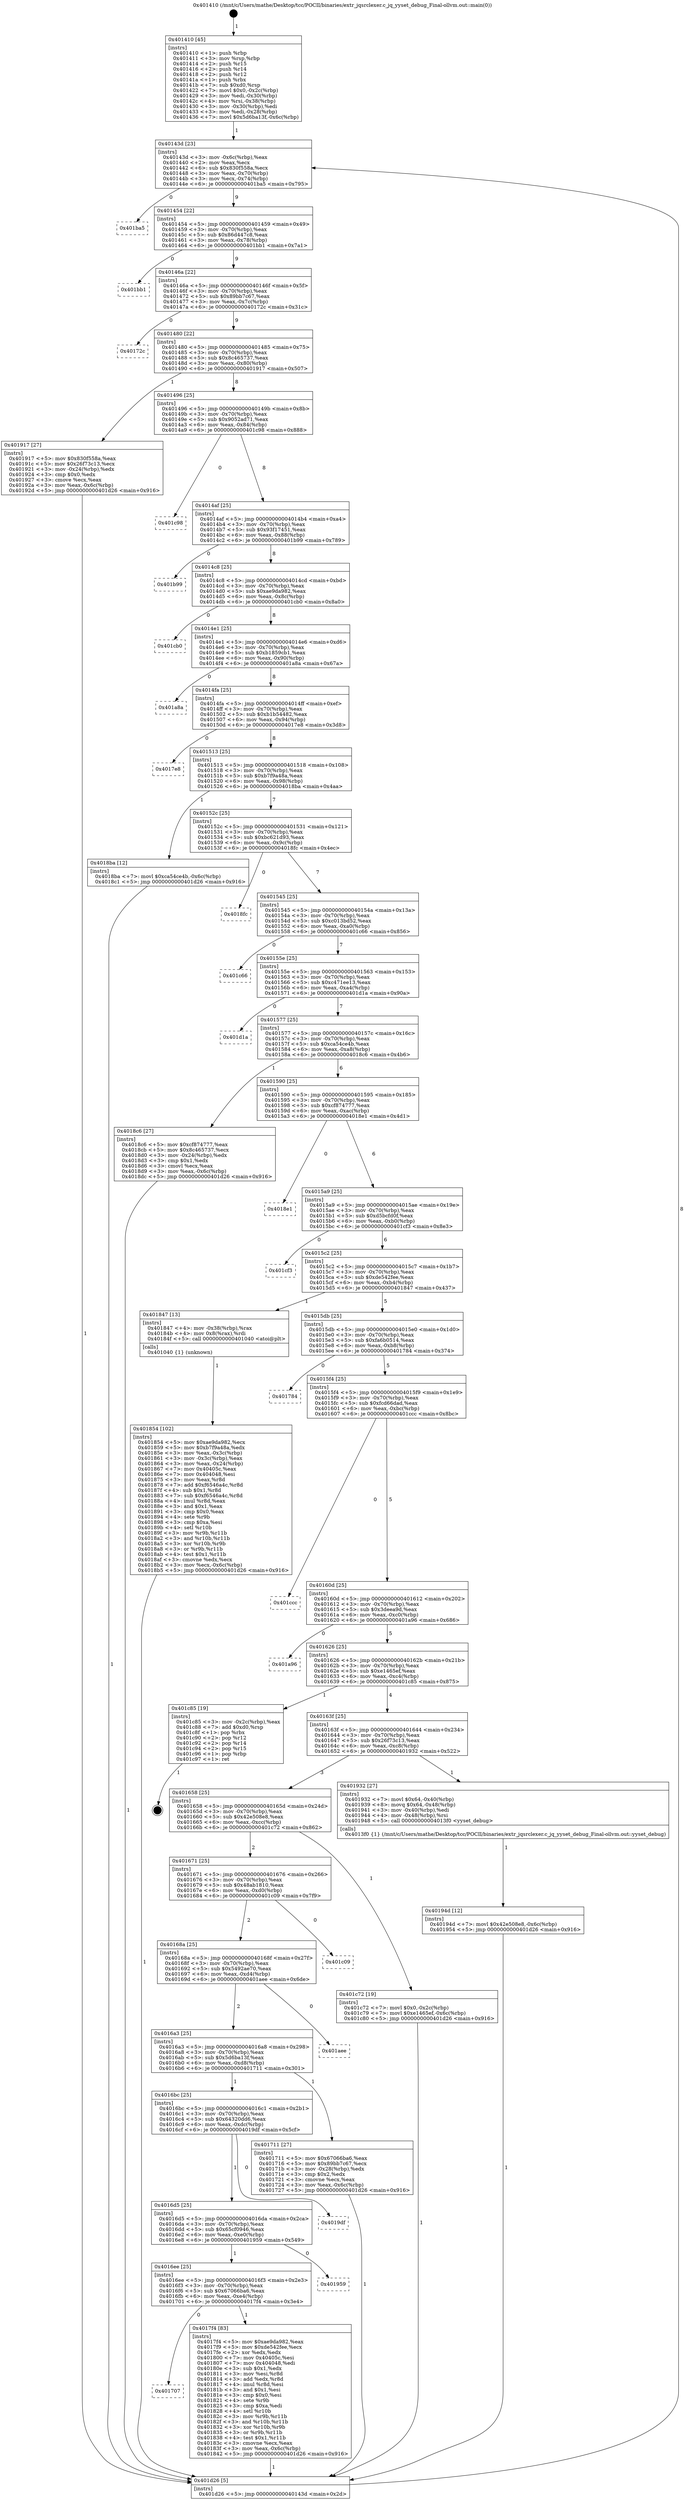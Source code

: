 digraph "0x401410" {
  label = "0x401410 (/mnt/c/Users/mathe/Desktop/tcc/POCII/binaries/extr_jqsrclexer.c_jq_yyset_debug_Final-ollvm.out::main(0))"
  labelloc = "t"
  node[shape=record]

  Entry [label="",width=0.3,height=0.3,shape=circle,fillcolor=black,style=filled]
  "0x40143d" [label="{
     0x40143d [23]\l
     | [instrs]\l
     &nbsp;&nbsp;0x40143d \<+3\>: mov -0x6c(%rbp),%eax\l
     &nbsp;&nbsp;0x401440 \<+2\>: mov %eax,%ecx\l
     &nbsp;&nbsp;0x401442 \<+6\>: sub $0x830f558a,%ecx\l
     &nbsp;&nbsp;0x401448 \<+3\>: mov %eax,-0x70(%rbp)\l
     &nbsp;&nbsp;0x40144b \<+3\>: mov %ecx,-0x74(%rbp)\l
     &nbsp;&nbsp;0x40144e \<+6\>: je 0000000000401ba5 \<main+0x795\>\l
  }"]
  "0x401ba5" [label="{
     0x401ba5\l
  }", style=dashed]
  "0x401454" [label="{
     0x401454 [22]\l
     | [instrs]\l
     &nbsp;&nbsp;0x401454 \<+5\>: jmp 0000000000401459 \<main+0x49\>\l
     &nbsp;&nbsp;0x401459 \<+3\>: mov -0x70(%rbp),%eax\l
     &nbsp;&nbsp;0x40145c \<+5\>: sub $0x86d447c8,%eax\l
     &nbsp;&nbsp;0x401461 \<+3\>: mov %eax,-0x78(%rbp)\l
     &nbsp;&nbsp;0x401464 \<+6\>: je 0000000000401bb1 \<main+0x7a1\>\l
  }"]
  Exit [label="",width=0.3,height=0.3,shape=circle,fillcolor=black,style=filled,peripheries=2]
  "0x401bb1" [label="{
     0x401bb1\l
  }", style=dashed]
  "0x40146a" [label="{
     0x40146a [22]\l
     | [instrs]\l
     &nbsp;&nbsp;0x40146a \<+5\>: jmp 000000000040146f \<main+0x5f\>\l
     &nbsp;&nbsp;0x40146f \<+3\>: mov -0x70(%rbp),%eax\l
     &nbsp;&nbsp;0x401472 \<+5\>: sub $0x89bb7c67,%eax\l
     &nbsp;&nbsp;0x401477 \<+3\>: mov %eax,-0x7c(%rbp)\l
     &nbsp;&nbsp;0x40147a \<+6\>: je 000000000040172c \<main+0x31c\>\l
  }"]
  "0x40194d" [label="{
     0x40194d [12]\l
     | [instrs]\l
     &nbsp;&nbsp;0x40194d \<+7\>: movl $0x42e508e8,-0x6c(%rbp)\l
     &nbsp;&nbsp;0x401954 \<+5\>: jmp 0000000000401d26 \<main+0x916\>\l
  }"]
  "0x40172c" [label="{
     0x40172c\l
  }", style=dashed]
  "0x401480" [label="{
     0x401480 [22]\l
     | [instrs]\l
     &nbsp;&nbsp;0x401480 \<+5\>: jmp 0000000000401485 \<main+0x75\>\l
     &nbsp;&nbsp;0x401485 \<+3\>: mov -0x70(%rbp),%eax\l
     &nbsp;&nbsp;0x401488 \<+5\>: sub $0x8c465737,%eax\l
     &nbsp;&nbsp;0x40148d \<+3\>: mov %eax,-0x80(%rbp)\l
     &nbsp;&nbsp;0x401490 \<+6\>: je 0000000000401917 \<main+0x507\>\l
  }"]
  "0x401854" [label="{
     0x401854 [102]\l
     | [instrs]\l
     &nbsp;&nbsp;0x401854 \<+5\>: mov $0xae9da982,%ecx\l
     &nbsp;&nbsp;0x401859 \<+5\>: mov $0xb7f9a48a,%edx\l
     &nbsp;&nbsp;0x40185e \<+3\>: mov %eax,-0x3c(%rbp)\l
     &nbsp;&nbsp;0x401861 \<+3\>: mov -0x3c(%rbp),%eax\l
     &nbsp;&nbsp;0x401864 \<+3\>: mov %eax,-0x24(%rbp)\l
     &nbsp;&nbsp;0x401867 \<+7\>: mov 0x40405c,%eax\l
     &nbsp;&nbsp;0x40186e \<+7\>: mov 0x404048,%esi\l
     &nbsp;&nbsp;0x401875 \<+3\>: mov %eax,%r8d\l
     &nbsp;&nbsp;0x401878 \<+7\>: add $0xf6546a4c,%r8d\l
     &nbsp;&nbsp;0x40187f \<+4\>: sub $0x1,%r8d\l
     &nbsp;&nbsp;0x401883 \<+7\>: sub $0xf6546a4c,%r8d\l
     &nbsp;&nbsp;0x40188a \<+4\>: imul %r8d,%eax\l
     &nbsp;&nbsp;0x40188e \<+3\>: and $0x1,%eax\l
     &nbsp;&nbsp;0x401891 \<+3\>: cmp $0x0,%eax\l
     &nbsp;&nbsp;0x401894 \<+4\>: sete %r9b\l
     &nbsp;&nbsp;0x401898 \<+3\>: cmp $0xa,%esi\l
     &nbsp;&nbsp;0x40189b \<+4\>: setl %r10b\l
     &nbsp;&nbsp;0x40189f \<+3\>: mov %r9b,%r11b\l
     &nbsp;&nbsp;0x4018a2 \<+3\>: and %r10b,%r11b\l
     &nbsp;&nbsp;0x4018a5 \<+3\>: xor %r10b,%r9b\l
     &nbsp;&nbsp;0x4018a8 \<+3\>: or %r9b,%r11b\l
     &nbsp;&nbsp;0x4018ab \<+4\>: test $0x1,%r11b\l
     &nbsp;&nbsp;0x4018af \<+3\>: cmovne %edx,%ecx\l
     &nbsp;&nbsp;0x4018b2 \<+3\>: mov %ecx,-0x6c(%rbp)\l
     &nbsp;&nbsp;0x4018b5 \<+5\>: jmp 0000000000401d26 \<main+0x916\>\l
  }"]
  "0x401917" [label="{
     0x401917 [27]\l
     | [instrs]\l
     &nbsp;&nbsp;0x401917 \<+5\>: mov $0x830f558a,%eax\l
     &nbsp;&nbsp;0x40191c \<+5\>: mov $0x26f73c13,%ecx\l
     &nbsp;&nbsp;0x401921 \<+3\>: mov -0x24(%rbp),%edx\l
     &nbsp;&nbsp;0x401924 \<+3\>: cmp $0x0,%edx\l
     &nbsp;&nbsp;0x401927 \<+3\>: cmove %ecx,%eax\l
     &nbsp;&nbsp;0x40192a \<+3\>: mov %eax,-0x6c(%rbp)\l
     &nbsp;&nbsp;0x40192d \<+5\>: jmp 0000000000401d26 \<main+0x916\>\l
  }"]
  "0x401496" [label="{
     0x401496 [25]\l
     | [instrs]\l
     &nbsp;&nbsp;0x401496 \<+5\>: jmp 000000000040149b \<main+0x8b\>\l
     &nbsp;&nbsp;0x40149b \<+3\>: mov -0x70(%rbp),%eax\l
     &nbsp;&nbsp;0x40149e \<+5\>: sub $0x9052ad71,%eax\l
     &nbsp;&nbsp;0x4014a3 \<+6\>: mov %eax,-0x84(%rbp)\l
     &nbsp;&nbsp;0x4014a9 \<+6\>: je 0000000000401c98 \<main+0x888\>\l
  }"]
  "0x401707" [label="{
     0x401707\l
  }", style=dashed]
  "0x401c98" [label="{
     0x401c98\l
  }", style=dashed]
  "0x4014af" [label="{
     0x4014af [25]\l
     | [instrs]\l
     &nbsp;&nbsp;0x4014af \<+5\>: jmp 00000000004014b4 \<main+0xa4\>\l
     &nbsp;&nbsp;0x4014b4 \<+3\>: mov -0x70(%rbp),%eax\l
     &nbsp;&nbsp;0x4014b7 \<+5\>: sub $0x93f17451,%eax\l
     &nbsp;&nbsp;0x4014bc \<+6\>: mov %eax,-0x88(%rbp)\l
     &nbsp;&nbsp;0x4014c2 \<+6\>: je 0000000000401b99 \<main+0x789\>\l
  }"]
  "0x4017f4" [label="{
     0x4017f4 [83]\l
     | [instrs]\l
     &nbsp;&nbsp;0x4017f4 \<+5\>: mov $0xae9da982,%eax\l
     &nbsp;&nbsp;0x4017f9 \<+5\>: mov $0xde542fee,%ecx\l
     &nbsp;&nbsp;0x4017fe \<+2\>: xor %edx,%edx\l
     &nbsp;&nbsp;0x401800 \<+7\>: mov 0x40405c,%esi\l
     &nbsp;&nbsp;0x401807 \<+7\>: mov 0x404048,%edi\l
     &nbsp;&nbsp;0x40180e \<+3\>: sub $0x1,%edx\l
     &nbsp;&nbsp;0x401811 \<+3\>: mov %esi,%r8d\l
     &nbsp;&nbsp;0x401814 \<+3\>: add %edx,%r8d\l
     &nbsp;&nbsp;0x401817 \<+4\>: imul %r8d,%esi\l
     &nbsp;&nbsp;0x40181b \<+3\>: and $0x1,%esi\l
     &nbsp;&nbsp;0x40181e \<+3\>: cmp $0x0,%esi\l
     &nbsp;&nbsp;0x401821 \<+4\>: sete %r9b\l
     &nbsp;&nbsp;0x401825 \<+3\>: cmp $0xa,%edi\l
     &nbsp;&nbsp;0x401828 \<+4\>: setl %r10b\l
     &nbsp;&nbsp;0x40182c \<+3\>: mov %r9b,%r11b\l
     &nbsp;&nbsp;0x40182f \<+3\>: and %r10b,%r11b\l
     &nbsp;&nbsp;0x401832 \<+3\>: xor %r10b,%r9b\l
     &nbsp;&nbsp;0x401835 \<+3\>: or %r9b,%r11b\l
     &nbsp;&nbsp;0x401838 \<+4\>: test $0x1,%r11b\l
     &nbsp;&nbsp;0x40183c \<+3\>: cmovne %ecx,%eax\l
     &nbsp;&nbsp;0x40183f \<+3\>: mov %eax,-0x6c(%rbp)\l
     &nbsp;&nbsp;0x401842 \<+5\>: jmp 0000000000401d26 \<main+0x916\>\l
  }"]
  "0x401b99" [label="{
     0x401b99\l
  }", style=dashed]
  "0x4014c8" [label="{
     0x4014c8 [25]\l
     | [instrs]\l
     &nbsp;&nbsp;0x4014c8 \<+5\>: jmp 00000000004014cd \<main+0xbd\>\l
     &nbsp;&nbsp;0x4014cd \<+3\>: mov -0x70(%rbp),%eax\l
     &nbsp;&nbsp;0x4014d0 \<+5\>: sub $0xae9da982,%eax\l
     &nbsp;&nbsp;0x4014d5 \<+6\>: mov %eax,-0x8c(%rbp)\l
     &nbsp;&nbsp;0x4014db \<+6\>: je 0000000000401cb0 \<main+0x8a0\>\l
  }"]
  "0x4016ee" [label="{
     0x4016ee [25]\l
     | [instrs]\l
     &nbsp;&nbsp;0x4016ee \<+5\>: jmp 00000000004016f3 \<main+0x2e3\>\l
     &nbsp;&nbsp;0x4016f3 \<+3\>: mov -0x70(%rbp),%eax\l
     &nbsp;&nbsp;0x4016f6 \<+5\>: sub $0x67066ba6,%eax\l
     &nbsp;&nbsp;0x4016fb \<+6\>: mov %eax,-0xe4(%rbp)\l
     &nbsp;&nbsp;0x401701 \<+6\>: je 00000000004017f4 \<main+0x3e4\>\l
  }"]
  "0x401cb0" [label="{
     0x401cb0\l
  }", style=dashed]
  "0x4014e1" [label="{
     0x4014e1 [25]\l
     | [instrs]\l
     &nbsp;&nbsp;0x4014e1 \<+5\>: jmp 00000000004014e6 \<main+0xd6\>\l
     &nbsp;&nbsp;0x4014e6 \<+3\>: mov -0x70(%rbp),%eax\l
     &nbsp;&nbsp;0x4014e9 \<+5\>: sub $0xb1859cb1,%eax\l
     &nbsp;&nbsp;0x4014ee \<+6\>: mov %eax,-0x90(%rbp)\l
     &nbsp;&nbsp;0x4014f4 \<+6\>: je 0000000000401a8a \<main+0x67a\>\l
  }"]
  "0x401959" [label="{
     0x401959\l
  }", style=dashed]
  "0x401a8a" [label="{
     0x401a8a\l
  }", style=dashed]
  "0x4014fa" [label="{
     0x4014fa [25]\l
     | [instrs]\l
     &nbsp;&nbsp;0x4014fa \<+5\>: jmp 00000000004014ff \<main+0xef\>\l
     &nbsp;&nbsp;0x4014ff \<+3\>: mov -0x70(%rbp),%eax\l
     &nbsp;&nbsp;0x401502 \<+5\>: sub $0xb1b54482,%eax\l
     &nbsp;&nbsp;0x401507 \<+6\>: mov %eax,-0x94(%rbp)\l
     &nbsp;&nbsp;0x40150d \<+6\>: je 00000000004017e8 \<main+0x3d8\>\l
  }"]
  "0x4016d5" [label="{
     0x4016d5 [25]\l
     | [instrs]\l
     &nbsp;&nbsp;0x4016d5 \<+5\>: jmp 00000000004016da \<main+0x2ca\>\l
     &nbsp;&nbsp;0x4016da \<+3\>: mov -0x70(%rbp),%eax\l
     &nbsp;&nbsp;0x4016dd \<+5\>: sub $0x65cf0946,%eax\l
     &nbsp;&nbsp;0x4016e2 \<+6\>: mov %eax,-0xe0(%rbp)\l
     &nbsp;&nbsp;0x4016e8 \<+6\>: je 0000000000401959 \<main+0x549\>\l
  }"]
  "0x4017e8" [label="{
     0x4017e8\l
  }", style=dashed]
  "0x401513" [label="{
     0x401513 [25]\l
     | [instrs]\l
     &nbsp;&nbsp;0x401513 \<+5\>: jmp 0000000000401518 \<main+0x108\>\l
     &nbsp;&nbsp;0x401518 \<+3\>: mov -0x70(%rbp),%eax\l
     &nbsp;&nbsp;0x40151b \<+5\>: sub $0xb7f9a48a,%eax\l
     &nbsp;&nbsp;0x401520 \<+6\>: mov %eax,-0x98(%rbp)\l
     &nbsp;&nbsp;0x401526 \<+6\>: je 00000000004018ba \<main+0x4aa\>\l
  }"]
  "0x4019df" [label="{
     0x4019df\l
  }", style=dashed]
  "0x4018ba" [label="{
     0x4018ba [12]\l
     | [instrs]\l
     &nbsp;&nbsp;0x4018ba \<+7\>: movl $0xca54ce4b,-0x6c(%rbp)\l
     &nbsp;&nbsp;0x4018c1 \<+5\>: jmp 0000000000401d26 \<main+0x916\>\l
  }"]
  "0x40152c" [label="{
     0x40152c [25]\l
     | [instrs]\l
     &nbsp;&nbsp;0x40152c \<+5\>: jmp 0000000000401531 \<main+0x121\>\l
     &nbsp;&nbsp;0x401531 \<+3\>: mov -0x70(%rbp),%eax\l
     &nbsp;&nbsp;0x401534 \<+5\>: sub $0xbc621d93,%eax\l
     &nbsp;&nbsp;0x401539 \<+6\>: mov %eax,-0x9c(%rbp)\l
     &nbsp;&nbsp;0x40153f \<+6\>: je 00000000004018fc \<main+0x4ec\>\l
  }"]
  "0x401410" [label="{
     0x401410 [45]\l
     | [instrs]\l
     &nbsp;&nbsp;0x401410 \<+1\>: push %rbp\l
     &nbsp;&nbsp;0x401411 \<+3\>: mov %rsp,%rbp\l
     &nbsp;&nbsp;0x401414 \<+2\>: push %r15\l
     &nbsp;&nbsp;0x401416 \<+2\>: push %r14\l
     &nbsp;&nbsp;0x401418 \<+2\>: push %r12\l
     &nbsp;&nbsp;0x40141a \<+1\>: push %rbx\l
     &nbsp;&nbsp;0x40141b \<+7\>: sub $0xd0,%rsp\l
     &nbsp;&nbsp;0x401422 \<+7\>: movl $0x0,-0x2c(%rbp)\l
     &nbsp;&nbsp;0x401429 \<+3\>: mov %edi,-0x30(%rbp)\l
     &nbsp;&nbsp;0x40142c \<+4\>: mov %rsi,-0x38(%rbp)\l
     &nbsp;&nbsp;0x401430 \<+3\>: mov -0x30(%rbp),%edi\l
     &nbsp;&nbsp;0x401433 \<+3\>: mov %edi,-0x28(%rbp)\l
     &nbsp;&nbsp;0x401436 \<+7\>: movl $0x5d6ba13f,-0x6c(%rbp)\l
  }"]
  "0x4018fc" [label="{
     0x4018fc\l
  }", style=dashed]
  "0x401545" [label="{
     0x401545 [25]\l
     | [instrs]\l
     &nbsp;&nbsp;0x401545 \<+5\>: jmp 000000000040154a \<main+0x13a\>\l
     &nbsp;&nbsp;0x40154a \<+3\>: mov -0x70(%rbp),%eax\l
     &nbsp;&nbsp;0x40154d \<+5\>: sub $0xc013bd52,%eax\l
     &nbsp;&nbsp;0x401552 \<+6\>: mov %eax,-0xa0(%rbp)\l
     &nbsp;&nbsp;0x401558 \<+6\>: je 0000000000401c66 \<main+0x856\>\l
  }"]
  "0x401d26" [label="{
     0x401d26 [5]\l
     | [instrs]\l
     &nbsp;&nbsp;0x401d26 \<+5\>: jmp 000000000040143d \<main+0x2d\>\l
  }"]
  "0x401c66" [label="{
     0x401c66\l
  }", style=dashed]
  "0x40155e" [label="{
     0x40155e [25]\l
     | [instrs]\l
     &nbsp;&nbsp;0x40155e \<+5\>: jmp 0000000000401563 \<main+0x153\>\l
     &nbsp;&nbsp;0x401563 \<+3\>: mov -0x70(%rbp),%eax\l
     &nbsp;&nbsp;0x401566 \<+5\>: sub $0xc471ee13,%eax\l
     &nbsp;&nbsp;0x40156b \<+6\>: mov %eax,-0xa4(%rbp)\l
     &nbsp;&nbsp;0x401571 \<+6\>: je 0000000000401d1a \<main+0x90a\>\l
  }"]
  "0x4016bc" [label="{
     0x4016bc [25]\l
     | [instrs]\l
     &nbsp;&nbsp;0x4016bc \<+5\>: jmp 00000000004016c1 \<main+0x2b1\>\l
     &nbsp;&nbsp;0x4016c1 \<+3\>: mov -0x70(%rbp),%eax\l
     &nbsp;&nbsp;0x4016c4 \<+5\>: sub $0x64320dd6,%eax\l
     &nbsp;&nbsp;0x4016c9 \<+6\>: mov %eax,-0xdc(%rbp)\l
     &nbsp;&nbsp;0x4016cf \<+6\>: je 00000000004019df \<main+0x5cf\>\l
  }"]
  "0x401d1a" [label="{
     0x401d1a\l
  }", style=dashed]
  "0x401577" [label="{
     0x401577 [25]\l
     | [instrs]\l
     &nbsp;&nbsp;0x401577 \<+5\>: jmp 000000000040157c \<main+0x16c\>\l
     &nbsp;&nbsp;0x40157c \<+3\>: mov -0x70(%rbp),%eax\l
     &nbsp;&nbsp;0x40157f \<+5\>: sub $0xca54ce4b,%eax\l
     &nbsp;&nbsp;0x401584 \<+6\>: mov %eax,-0xa8(%rbp)\l
     &nbsp;&nbsp;0x40158a \<+6\>: je 00000000004018c6 \<main+0x4b6\>\l
  }"]
  "0x401711" [label="{
     0x401711 [27]\l
     | [instrs]\l
     &nbsp;&nbsp;0x401711 \<+5\>: mov $0x67066ba6,%eax\l
     &nbsp;&nbsp;0x401716 \<+5\>: mov $0x89bb7c67,%ecx\l
     &nbsp;&nbsp;0x40171b \<+3\>: mov -0x28(%rbp),%edx\l
     &nbsp;&nbsp;0x40171e \<+3\>: cmp $0x2,%edx\l
     &nbsp;&nbsp;0x401721 \<+3\>: cmovne %ecx,%eax\l
     &nbsp;&nbsp;0x401724 \<+3\>: mov %eax,-0x6c(%rbp)\l
     &nbsp;&nbsp;0x401727 \<+5\>: jmp 0000000000401d26 \<main+0x916\>\l
  }"]
  "0x4018c6" [label="{
     0x4018c6 [27]\l
     | [instrs]\l
     &nbsp;&nbsp;0x4018c6 \<+5\>: mov $0xcf874777,%eax\l
     &nbsp;&nbsp;0x4018cb \<+5\>: mov $0x8c465737,%ecx\l
     &nbsp;&nbsp;0x4018d0 \<+3\>: mov -0x24(%rbp),%edx\l
     &nbsp;&nbsp;0x4018d3 \<+3\>: cmp $0x1,%edx\l
     &nbsp;&nbsp;0x4018d6 \<+3\>: cmovl %ecx,%eax\l
     &nbsp;&nbsp;0x4018d9 \<+3\>: mov %eax,-0x6c(%rbp)\l
     &nbsp;&nbsp;0x4018dc \<+5\>: jmp 0000000000401d26 \<main+0x916\>\l
  }"]
  "0x401590" [label="{
     0x401590 [25]\l
     | [instrs]\l
     &nbsp;&nbsp;0x401590 \<+5\>: jmp 0000000000401595 \<main+0x185\>\l
     &nbsp;&nbsp;0x401595 \<+3\>: mov -0x70(%rbp),%eax\l
     &nbsp;&nbsp;0x401598 \<+5\>: sub $0xcf874777,%eax\l
     &nbsp;&nbsp;0x40159d \<+6\>: mov %eax,-0xac(%rbp)\l
     &nbsp;&nbsp;0x4015a3 \<+6\>: je 00000000004018e1 \<main+0x4d1\>\l
  }"]
  "0x4016a3" [label="{
     0x4016a3 [25]\l
     | [instrs]\l
     &nbsp;&nbsp;0x4016a3 \<+5\>: jmp 00000000004016a8 \<main+0x298\>\l
     &nbsp;&nbsp;0x4016a8 \<+3\>: mov -0x70(%rbp),%eax\l
     &nbsp;&nbsp;0x4016ab \<+5\>: sub $0x5d6ba13f,%eax\l
     &nbsp;&nbsp;0x4016b0 \<+6\>: mov %eax,-0xd8(%rbp)\l
     &nbsp;&nbsp;0x4016b6 \<+6\>: je 0000000000401711 \<main+0x301\>\l
  }"]
  "0x4018e1" [label="{
     0x4018e1\l
  }", style=dashed]
  "0x4015a9" [label="{
     0x4015a9 [25]\l
     | [instrs]\l
     &nbsp;&nbsp;0x4015a9 \<+5\>: jmp 00000000004015ae \<main+0x19e\>\l
     &nbsp;&nbsp;0x4015ae \<+3\>: mov -0x70(%rbp),%eax\l
     &nbsp;&nbsp;0x4015b1 \<+5\>: sub $0xd5bcfd0f,%eax\l
     &nbsp;&nbsp;0x4015b6 \<+6\>: mov %eax,-0xb0(%rbp)\l
     &nbsp;&nbsp;0x4015bc \<+6\>: je 0000000000401cf3 \<main+0x8e3\>\l
  }"]
  "0x401aee" [label="{
     0x401aee\l
  }", style=dashed]
  "0x401cf3" [label="{
     0x401cf3\l
  }", style=dashed]
  "0x4015c2" [label="{
     0x4015c2 [25]\l
     | [instrs]\l
     &nbsp;&nbsp;0x4015c2 \<+5\>: jmp 00000000004015c7 \<main+0x1b7\>\l
     &nbsp;&nbsp;0x4015c7 \<+3\>: mov -0x70(%rbp),%eax\l
     &nbsp;&nbsp;0x4015ca \<+5\>: sub $0xde542fee,%eax\l
     &nbsp;&nbsp;0x4015cf \<+6\>: mov %eax,-0xb4(%rbp)\l
     &nbsp;&nbsp;0x4015d5 \<+6\>: je 0000000000401847 \<main+0x437\>\l
  }"]
  "0x40168a" [label="{
     0x40168a [25]\l
     | [instrs]\l
     &nbsp;&nbsp;0x40168a \<+5\>: jmp 000000000040168f \<main+0x27f\>\l
     &nbsp;&nbsp;0x40168f \<+3\>: mov -0x70(%rbp),%eax\l
     &nbsp;&nbsp;0x401692 \<+5\>: sub $0x5492ae70,%eax\l
     &nbsp;&nbsp;0x401697 \<+6\>: mov %eax,-0xd4(%rbp)\l
     &nbsp;&nbsp;0x40169d \<+6\>: je 0000000000401aee \<main+0x6de\>\l
  }"]
  "0x401847" [label="{
     0x401847 [13]\l
     | [instrs]\l
     &nbsp;&nbsp;0x401847 \<+4\>: mov -0x38(%rbp),%rax\l
     &nbsp;&nbsp;0x40184b \<+4\>: mov 0x8(%rax),%rdi\l
     &nbsp;&nbsp;0x40184f \<+5\>: call 0000000000401040 \<atoi@plt\>\l
     | [calls]\l
     &nbsp;&nbsp;0x401040 \{1\} (unknown)\l
  }"]
  "0x4015db" [label="{
     0x4015db [25]\l
     | [instrs]\l
     &nbsp;&nbsp;0x4015db \<+5\>: jmp 00000000004015e0 \<main+0x1d0\>\l
     &nbsp;&nbsp;0x4015e0 \<+3\>: mov -0x70(%rbp),%eax\l
     &nbsp;&nbsp;0x4015e3 \<+5\>: sub $0xfa6b0514,%eax\l
     &nbsp;&nbsp;0x4015e8 \<+6\>: mov %eax,-0xb8(%rbp)\l
     &nbsp;&nbsp;0x4015ee \<+6\>: je 0000000000401784 \<main+0x374\>\l
  }"]
  "0x401c09" [label="{
     0x401c09\l
  }", style=dashed]
  "0x401784" [label="{
     0x401784\l
  }", style=dashed]
  "0x4015f4" [label="{
     0x4015f4 [25]\l
     | [instrs]\l
     &nbsp;&nbsp;0x4015f4 \<+5\>: jmp 00000000004015f9 \<main+0x1e9\>\l
     &nbsp;&nbsp;0x4015f9 \<+3\>: mov -0x70(%rbp),%eax\l
     &nbsp;&nbsp;0x4015fc \<+5\>: sub $0xfcd66dad,%eax\l
     &nbsp;&nbsp;0x401601 \<+6\>: mov %eax,-0xbc(%rbp)\l
     &nbsp;&nbsp;0x401607 \<+6\>: je 0000000000401ccc \<main+0x8bc\>\l
  }"]
  "0x401671" [label="{
     0x401671 [25]\l
     | [instrs]\l
     &nbsp;&nbsp;0x401671 \<+5\>: jmp 0000000000401676 \<main+0x266\>\l
     &nbsp;&nbsp;0x401676 \<+3\>: mov -0x70(%rbp),%eax\l
     &nbsp;&nbsp;0x401679 \<+5\>: sub $0x48ab1810,%eax\l
     &nbsp;&nbsp;0x40167e \<+6\>: mov %eax,-0xd0(%rbp)\l
     &nbsp;&nbsp;0x401684 \<+6\>: je 0000000000401c09 \<main+0x7f9\>\l
  }"]
  "0x401ccc" [label="{
     0x401ccc\l
  }", style=dashed]
  "0x40160d" [label="{
     0x40160d [25]\l
     | [instrs]\l
     &nbsp;&nbsp;0x40160d \<+5\>: jmp 0000000000401612 \<main+0x202\>\l
     &nbsp;&nbsp;0x401612 \<+3\>: mov -0x70(%rbp),%eax\l
     &nbsp;&nbsp;0x401615 \<+5\>: sub $0x3deea9d,%eax\l
     &nbsp;&nbsp;0x40161a \<+6\>: mov %eax,-0xc0(%rbp)\l
     &nbsp;&nbsp;0x401620 \<+6\>: je 0000000000401a96 \<main+0x686\>\l
  }"]
  "0x401c72" [label="{
     0x401c72 [19]\l
     | [instrs]\l
     &nbsp;&nbsp;0x401c72 \<+7\>: movl $0x0,-0x2c(%rbp)\l
     &nbsp;&nbsp;0x401c79 \<+7\>: movl $0xe1465ef,-0x6c(%rbp)\l
     &nbsp;&nbsp;0x401c80 \<+5\>: jmp 0000000000401d26 \<main+0x916\>\l
  }"]
  "0x401a96" [label="{
     0x401a96\l
  }", style=dashed]
  "0x401626" [label="{
     0x401626 [25]\l
     | [instrs]\l
     &nbsp;&nbsp;0x401626 \<+5\>: jmp 000000000040162b \<main+0x21b\>\l
     &nbsp;&nbsp;0x40162b \<+3\>: mov -0x70(%rbp),%eax\l
     &nbsp;&nbsp;0x40162e \<+5\>: sub $0xe1465ef,%eax\l
     &nbsp;&nbsp;0x401633 \<+6\>: mov %eax,-0xc4(%rbp)\l
     &nbsp;&nbsp;0x401639 \<+6\>: je 0000000000401c85 \<main+0x875\>\l
  }"]
  "0x401658" [label="{
     0x401658 [25]\l
     | [instrs]\l
     &nbsp;&nbsp;0x401658 \<+5\>: jmp 000000000040165d \<main+0x24d\>\l
     &nbsp;&nbsp;0x40165d \<+3\>: mov -0x70(%rbp),%eax\l
     &nbsp;&nbsp;0x401660 \<+5\>: sub $0x42e508e8,%eax\l
     &nbsp;&nbsp;0x401665 \<+6\>: mov %eax,-0xcc(%rbp)\l
     &nbsp;&nbsp;0x40166b \<+6\>: je 0000000000401c72 \<main+0x862\>\l
  }"]
  "0x401c85" [label="{
     0x401c85 [19]\l
     | [instrs]\l
     &nbsp;&nbsp;0x401c85 \<+3\>: mov -0x2c(%rbp),%eax\l
     &nbsp;&nbsp;0x401c88 \<+7\>: add $0xd0,%rsp\l
     &nbsp;&nbsp;0x401c8f \<+1\>: pop %rbx\l
     &nbsp;&nbsp;0x401c90 \<+2\>: pop %r12\l
     &nbsp;&nbsp;0x401c92 \<+2\>: pop %r14\l
     &nbsp;&nbsp;0x401c94 \<+2\>: pop %r15\l
     &nbsp;&nbsp;0x401c96 \<+1\>: pop %rbp\l
     &nbsp;&nbsp;0x401c97 \<+1\>: ret\l
  }"]
  "0x40163f" [label="{
     0x40163f [25]\l
     | [instrs]\l
     &nbsp;&nbsp;0x40163f \<+5\>: jmp 0000000000401644 \<main+0x234\>\l
     &nbsp;&nbsp;0x401644 \<+3\>: mov -0x70(%rbp),%eax\l
     &nbsp;&nbsp;0x401647 \<+5\>: sub $0x26f73c13,%eax\l
     &nbsp;&nbsp;0x40164c \<+6\>: mov %eax,-0xc8(%rbp)\l
     &nbsp;&nbsp;0x401652 \<+6\>: je 0000000000401932 \<main+0x522\>\l
  }"]
  "0x401932" [label="{
     0x401932 [27]\l
     | [instrs]\l
     &nbsp;&nbsp;0x401932 \<+7\>: movl $0x64,-0x40(%rbp)\l
     &nbsp;&nbsp;0x401939 \<+8\>: movq $0x64,-0x48(%rbp)\l
     &nbsp;&nbsp;0x401941 \<+3\>: mov -0x40(%rbp),%edi\l
     &nbsp;&nbsp;0x401944 \<+4\>: mov -0x48(%rbp),%rsi\l
     &nbsp;&nbsp;0x401948 \<+5\>: call 00000000004013f0 \<yyset_debug\>\l
     | [calls]\l
     &nbsp;&nbsp;0x4013f0 \{1\} (/mnt/c/Users/mathe/Desktop/tcc/POCII/binaries/extr_jqsrclexer.c_jq_yyset_debug_Final-ollvm.out::yyset_debug)\l
  }"]
  Entry -> "0x401410" [label=" 1"]
  "0x40143d" -> "0x401ba5" [label=" 0"]
  "0x40143d" -> "0x401454" [label=" 9"]
  "0x401c85" -> Exit [label=" 1"]
  "0x401454" -> "0x401bb1" [label=" 0"]
  "0x401454" -> "0x40146a" [label=" 9"]
  "0x401c72" -> "0x401d26" [label=" 1"]
  "0x40146a" -> "0x40172c" [label=" 0"]
  "0x40146a" -> "0x401480" [label=" 9"]
  "0x40194d" -> "0x401d26" [label=" 1"]
  "0x401480" -> "0x401917" [label=" 1"]
  "0x401480" -> "0x401496" [label=" 8"]
  "0x401932" -> "0x40194d" [label=" 1"]
  "0x401496" -> "0x401c98" [label=" 0"]
  "0x401496" -> "0x4014af" [label=" 8"]
  "0x401917" -> "0x401d26" [label=" 1"]
  "0x4014af" -> "0x401b99" [label=" 0"]
  "0x4014af" -> "0x4014c8" [label=" 8"]
  "0x4018c6" -> "0x401d26" [label=" 1"]
  "0x4014c8" -> "0x401cb0" [label=" 0"]
  "0x4014c8" -> "0x4014e1" [label=" 8"]
  "0x401854" -> "0x401d26" [label=" 1"]
  "0x4014e1" -> "0x401a8a" [label=" 0"]
  "0x4014e1" -> "0x4014fa" [label=" 8"]
  "0x401847" -> "0x401854" [label=" 1"]
  "0x4014fa" -> "0x4017e8" [label=" 0"]
  "0x4014fa" -> "0x401513" [label=" 8"]
  "0x4016ee" -> "0x401707" [label=" 0"]
  "0x401513" -> "0x4018ba" [label=" 1"]
  "0x401513" -> "0x40152c" [label=" 7"]
  "0x4016ee" -> "0x4017f4" [label=" 1"]
  "0x40152c" -> "0x4018fc" [label=" 0"]
  "0x40152c" -> "0x401545" [label=" 7"]
  "0x4016d5" -> "0x4016ee" [label=" 1"]
  "0x401545" -> "0x401c66" [label=" 0"]
  "0x401545" -> "0x40155e" [label=" 7"]
  "0x4016d5" -> "0x401959" [label=" 0"]
  "0x40155e" -> "0x401d1a" [label=" 0"]
  "0x40155e" -> "0x401577" [label=" 7"]
  "0x4017f4" -> "0x401d26" [label=" 1"]
  "0x401577" -> "0x4018c6" [label=" 1"]
  "0x401577" -> "0x401590" [label=" 6"]
  "0x4016bc" -> "0x4016d5" [label=" 1"]
  "0x401590" -> "0x4018e1" [label=" 0"]
  "0x401590" -> "0x4015a9" [label=" 6"]
  "0x4018ba" -> "0x401d26" [label=" 1"]
  "0x4015a9" -> "0x401cf3" [label=" 0"]
  "0x4015a9" -> "0x4015c2" [label=" 6"]
  "0x401d26" -> "0x40143d" [label=" 8"]
  "0x4015c2" -> "0x401847" [label=" 1"]
  "0x4015c2" -> "0x4015db" [label=" 5"]
  "0x401711" -> "0x401d26" [label=" 1"]
  "0x4015db" -> "0x401784" [label=" 0"]
  "0x4015db" -> "0x4015f4" [label=" 5"]
  "0x4016a3" -> "0x4016bc" [label=" 1"]
  "0x4015f4" -> "0x401ccc" [label=" 0"]
  "0x4015f4" -> "0x40160d" [label=" 5"]
  "0x4016bc" -> "0x4019df" [label=" 0"]
  "0x40160d" -> "0x401a96" [label=" 0"]
  "0x40160d" -> "0x401626" [label=" 5"]
  "0x40168a" -> "0x4016a3" [label=" 2"]
  "0x401626" -> "0x401c85" [label=" 1"]
  "0x401626" -> "0x40163f" [label=" 4"]
  "0x401410" -> "0x40143d" [label=" 1"]
  "0x40163f" -> "0x401932" [label=" 1"]
  "0x40163f" -> "0x401658" [label=" 3"]
  "0x40168a" -> "0x401aee" [label=" 0"]
  "0x401658" -> "0x401c72" [label=" 1"]
  "0x401658" -> "0x401671" [label=" 2"]
  "0x4016a3" -> "0x401711" [label=" 1"]
  "0x401671" -> "0x401c09" [label=" 0"]
  "0x401671" -> "0x40168a" [label=" 2"]
}
